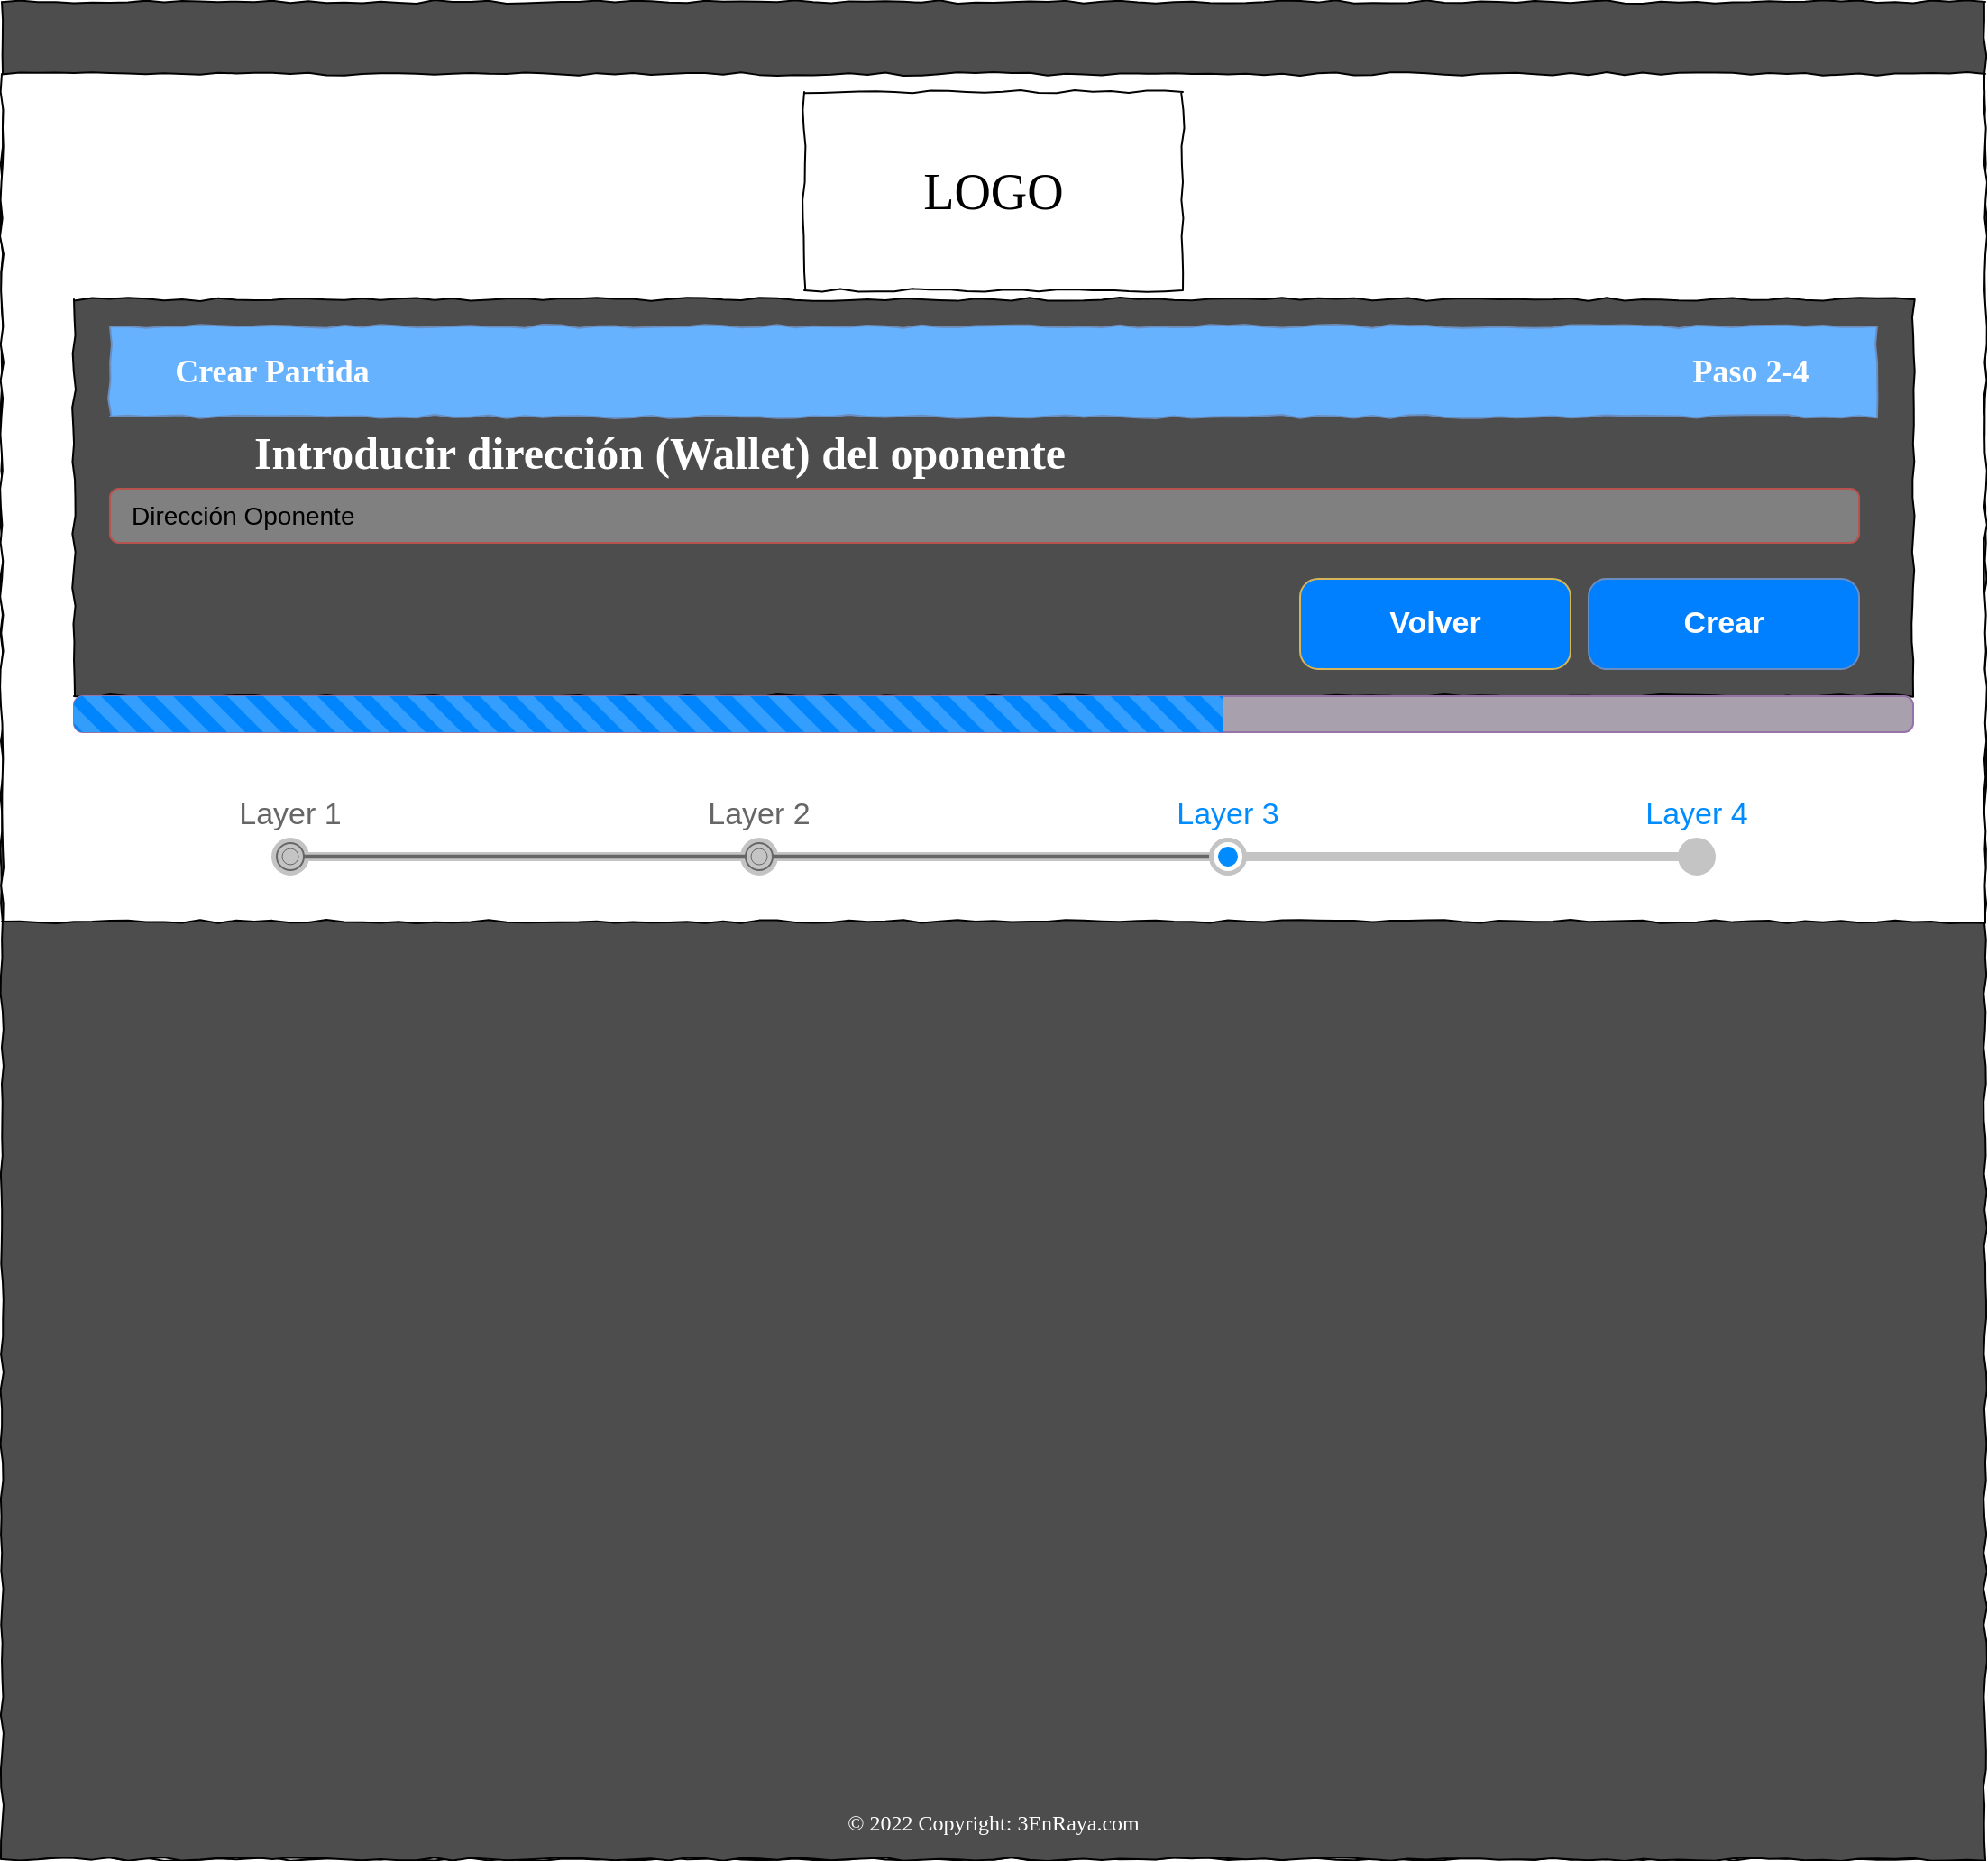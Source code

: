 <mxfile version="17.4.3" type="device"><diagram name="Page-1" id="f1b7ffb7-ca1e-a977-7cf5-a751b3c06c05"><mxGraphModel dx="1256" dy="1031" grid="1" gridSize="10" guides="1" tooltips="1" connect="1" arrows="1" fold="1" page="1" pageScale="1" pageWidth="826" pageHeight="1169" background="none" math="0" shadow="0"><root><mxCell id="0"/><mxCell id="1" parent="0"/><mxCell id="xZY59j0r9G-kCw_UF1sq-61" value="" style="whiteSpace=wrap;html=1;rounded=0;shadow=0;labelBackgroundColor=none;strokeColor=#000000;strokeWidth=1;fillColor=#E6E6E6;fontFamily=Verdana;fontSize=12;fontColor=#000000;align=center;comic=1;" vertex="1" parent="1"><mxGeometry x="20" y="20" width="1060" height="1010" as="geometry"/></mxCell><mxCell id="xZY59j0r9G-kCw_UF1sq-62" value="Search" style="strokeWidth=1;shadow=0;dashed=0;align=center;html=1;shape=mxgraph.mockup.forms.searchBox;strokeColor=#999999;mainText=;strokeColor2=#008cff;fontColor=#666666;fontSize=17;align=left;spacingLeft=3;rounded=0;labelBackgroundColor=none;comic=1;" vertex="1" parent="1"><mxGeometry x="260" y="495" width="220" height="30" as="geometry"/></mxCell><mxCell id="xZY59j0r9G-kCw_UF1sq-63" value="" style="line;strokeWidth=1;html=1;rounded=0;shadow=0;labelBackgroundColor=none;fillColor=none;fontFamily=Verdana;fontSize=14;fontColor=#000000;align=center;comic=1;" vertex="1" parent="1"><mxGeometry x="20" y="140" width="1060" height="10" as="geometry"/></mxCell><mxCell id="xZY59j0r9G-kCw_UF1sq-64" value="" style="whiteSpace=wrap;html=1;rounded=0;shadow=0;labelBackgroundColor=none;strokeWidth=1;fillColor=#4D4D4D;fontFamily=Verdana;fontSize=12;align=center;comic=1;gradientColor=none;" vertex="1" parent="1"><mxGeometry width="1100" height="1030" as="geometry"/></mxCell><mxCell id="xZY59j0r9G-kCw_UF1sq-65" value="&lt;span style=&quot;color: rgb(255 , 255 , 255) ; font-family: &amp;#34;verdana&amp;#34;&quot;&gt;© 2022 Copyright: 3EnRaya.com&lt;/span&gt;" style="text;html=1;strokeColor=none;fillColor=none;align=center;verticalAlign=middle;whiteSpace=wrap;rounded=0;" vertex="1" parent="1"><mxGeometry x="420" y="1000" width="260" height="20" as="geometry"/></mxCell><mxCell id="xZY59j0r9G-kCw_UF1sq-66" value="" style="whiteSpace=wrap;html=1;rounded=0;shadow=0;labelBackgroundColor=none;strokeWidth=1;fontFamily=Verdana;fontSize=12;align=center;comic=1;" vertex="1" parent="1"><mxGeometry y="40" width="1100" height="470" as="geometry"/></mxCell><mxCell id="xZY59j0r9G-kCw_UF1sq-67" value="" style="strokeWidth=1;shadow=0;dashed=0;align=center;html=1;shape=mxgraph.mockup.navigation.stepBar;strokeColor=#c4c4c4;textColor=#666666;textColor2=#008cff;mainText=Layer 1,Layer 2,+Layer 3,Layer 4;textSize=17;fillColor=#666666;overflow=fill;fontSize=17;fontColor=#666666;labelBackgroundColor=none;" vertex="1" parent="1"><mxGeometry x="30" y="440" width="1040" height="50" as="geometry"/></mxCell><mxCell id="xZY59j0r9G-kCw_UF1sq-68" value="LOGO" style="whiteSpace=wrap;html=1;rounded=0;shadow=0;labelBackgroundColor=none;strokeWidth=1;fontFamily=Verdana;fontSize=28;align=center;comic=1;" vertex="1" parent="1"><mxGeometry x="445" y="50" width="210" height="110" as="geometry"/></mxCell><mxCell id="xZY59j0r9G-kCw_UF1sq-69" value="" style="whiteSpace=wrap;html=1;rounded=0;shadow=0;labelBackgroundColor=none;strokeWidth=1;fillColor=#4D4D4D;fontFamily=Verdana;fontSize=12;align=center;comic=1;" vertex="1" parent="1"><mxGeometry x="40" y="165" width="1020" height="220" as="geometry"/></mxCell><mxCell id="xZY59j0r9G-kCw_UF1sq-70" value="" style="whiteSpace=wrap;html=1;rounded=0;shadow=0;labelBackgroundColor=none;strokeWidth=1;fillColor=#66B2FF;fontFamily=Verdana;fontSize=12;align=center;comic=1;strokeColor=#6c8ebf;" vertex="1" parent="1"><mxGeometry x="60" y="180" width="980" height="50" as="geometry"/></mxCell><mxCell id="xZY59j0r9G-kCw_UF1sq-71" value="&lt;font face=&quot;verdana&quot; style=&quot;font-size: 18px&quot;&gt;&lt;b style=&quot;font-size: 18px&quot;&gt;Crear Partida&lt;/b&gt;&lt;/font&gt;" style="text;html=1;align=center;verticalAlign=middle;whiteSpace=wrap;rounded=0;fontSize=18;strokeColor=none;fontColor=#FFFFFF;" vertex="1" parent="1"><mxGeometry x="20" y="195" width="260" height="20" as="geometry"/></mxCell><mxCell id="xZY59j0r9G-kCw_UF1sq-75" value="" style="html=1;shadow=0;dashed=0;shape=mxgraph.bootstrap.rrect;rSize=5;strokeColor=#9673a6;fillColor=#A9A0AD;whiteSpace=wrap;fontSize=29;" vertex="1" parent="1"><mxGeometry x="40" y="385" width="1020" height="20" as="geometry"/></mxCell><mxCell id="xZY59j0r9G-kCw_UF1sq-76" value="" style="html=1;shadow=0;dashed=0;shape=mxgraph.bootstrap.leftButtonStriped;fillColor=#0085FC;fontColor=#FFFFFF;whiteSpace=wrap;fontSize=29;strokeColor=#FFFFFF;strokeWidth=3;" vertex="1" parent="xZY59j0r9G-kCw_UF1sq-75"><mxGeometry width="637.5" height="20" as="geometry"/></mxCell><mxCell id="xZY59j0r9G-kCw_UF1sq-77" value="&lt;font face=&quot;verdana&quot; style=&quot;font-size: 18px&quot;&gt;&lt;b style=&quot;font-size: 18px&quot;&gt;Paso 2-4&lt;/b&gt;&lt;/font&gt;" style="text;html=1;align=center;verticalAlign=middle;whiteSpace=wrap;rounded=0;fontSize=18;strokeColor=none;fontColor=#FFFFFF;" vertex="1" parent="1"><mxGeometry x="840" y="195" width="260" height="20" as="geometry"/></mxCell><mxCell id="xZY59j0r9G-kCw_UF1sq-79" value="Volver" style="strokeWidth=1;shadow=0;dashed=0;align=center;html=1;shape=mxgraph.mockup.buttons.button;strokeColor=#d6b656;mainText=;buttonStyle=round;fontSize=17;fontStyle=1;fillColor=#007FFF;whiteSpace=wrap;labelBackgroundColor=none;fontColor=#FFFFFF;" vertex="1" parent="1"><mxGeometry x="720" y="320" width="150" height="50" as="geometry"/></mxCell><mxCell id="xZY59j0r9G-kCw_UF1sq-80" value="Crear" style="strokeWidth=1;shadow=0;dashed=0;align=center;html=1;shape=mxgraph.mockup.buttons.button;strokeColor=#6c8ebf;mainText=;buttonStyle=round;fontSize=17;fontStyle=1;fillColor=#007FFF;whiteSpace=wrap;labelBackgroundColor=none;fontColor=#FFFFFF;" vertex="1" parent="1"><mxGeometry x="880" y="320" width="150" height="50" as="geometry"/></mxCell><mxCell id="xZY59j0r9G-kCw_UF1sq-81" value="Dirección Oponente" style="html=1;shadow=0;dashed=0;shape=mxgraph.bootstrap.rrect;rSize=5;strokeColor=#b85450;strokeWidth=1;fillColor=#808080;whiteSpace=wrap;align=left;verticalAlign=middle;spacingLeft=10;fontSize=14;labelBackgroundColor=none;" vertex="1" parent="1"><mxGeometry x="60" y="270" width="970" height="30" as="geometry"/></mxCell><mxCell id="xZY59j0r9G-kCw_UF1sq-82" value="&lt;font face=&quot;verdana&quot; style=&quot;font-size: 25px&quot;&gt;&lt;b style=&quot;font-size: 25px&quot;&gt;Introducir dirección (Wallet) del oponente&lt;/b&gt;&lt;/font&gt;" style="text;html=1;align=center;verticalAlign=middle;whiteSpace=wrap;rounded=0;fontSize=25;strokeColor=none;fontColor=#FFFFFF;" vertex="1" parent="1"><mxGeometry x="20" y="230" width="690" height="40" as="geometry"/></mxCell></root></mxGraphModel></diagram></mxfile>